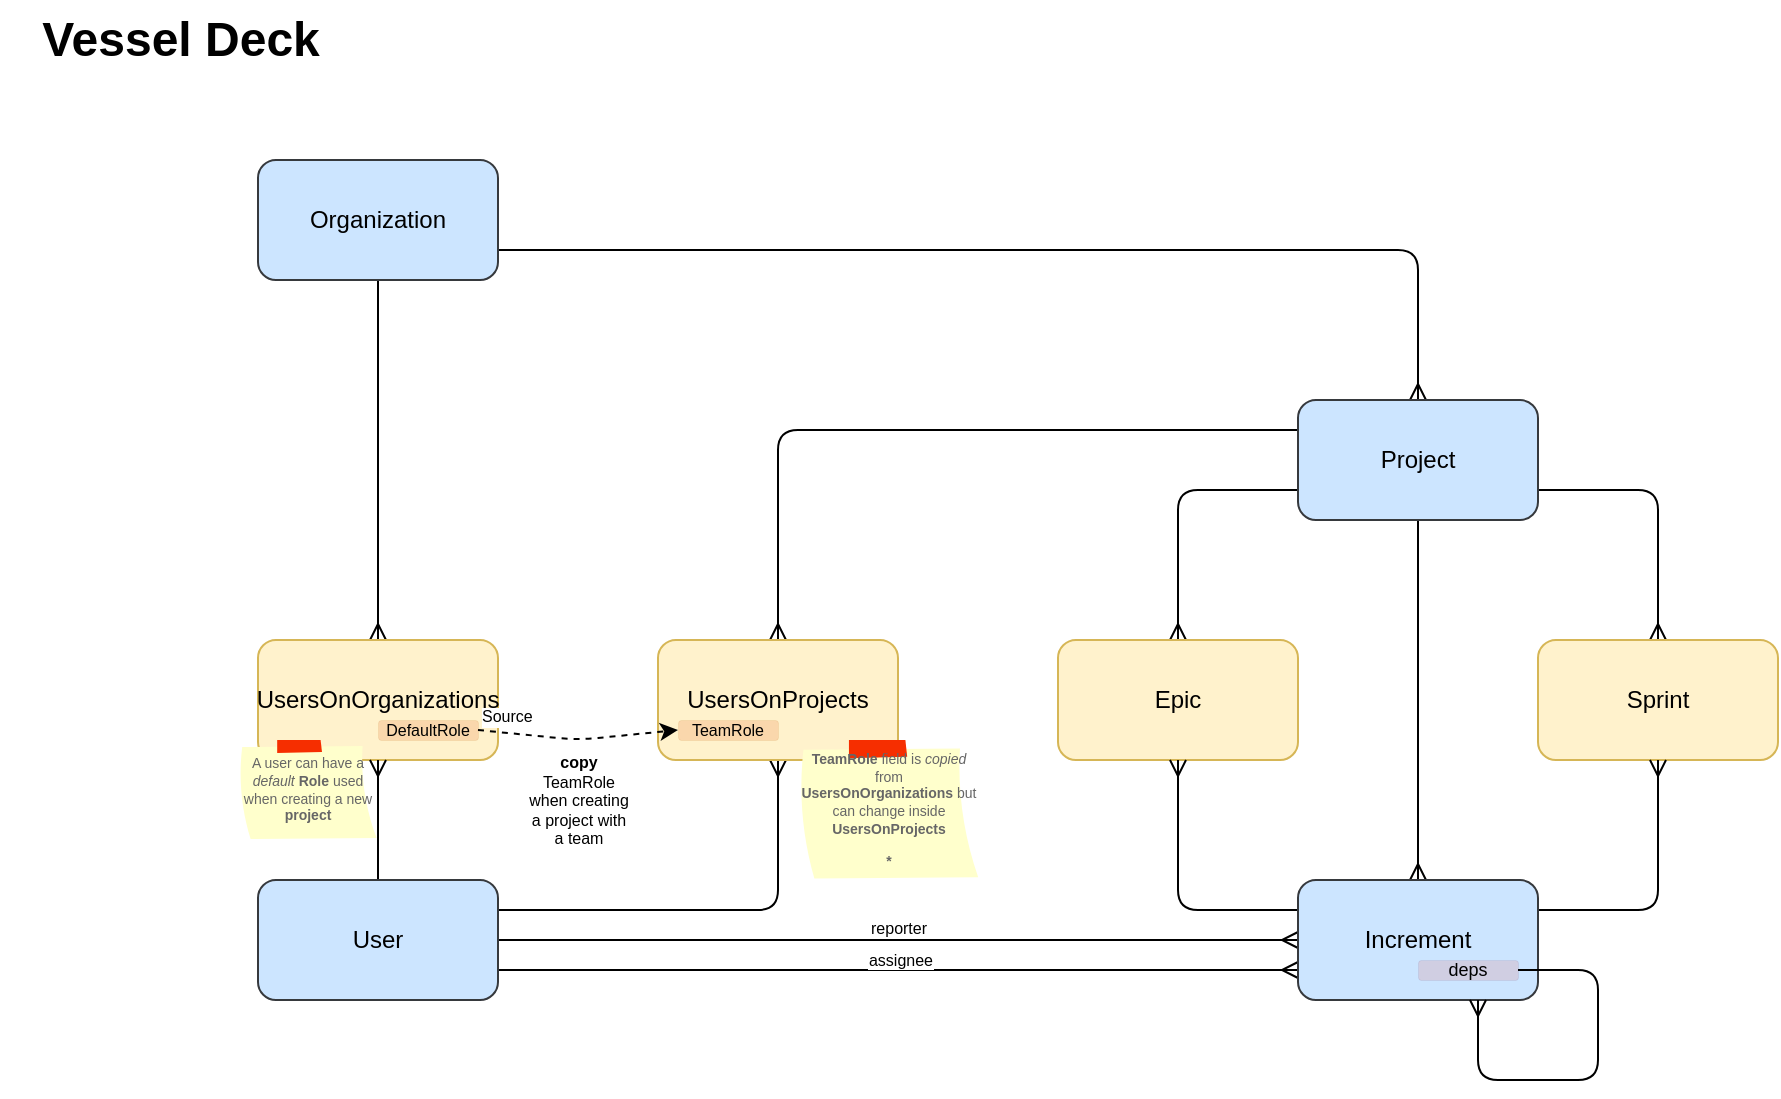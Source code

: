<mxfile version="12.2.4" pages="1"><diagram id="1c8kTi8uXpl8K-rcIv7R" name="Page-1"><mxGraphModel dx="1213" dy="906" grid="1" gridSize="10" guides="1" tooltips="1" connect="1" arrows="1" fold="1" page="1" pageScale="1" pageWidth="1169" pageHeight="827" background="#ffffff" math="0" shadow="0"><root><mxCell id="0"/><mxCell id="1" parent="0"/><mxCell id="U9D6fbNhjsgXrBU5IJeZ-22" style="edgeStyle=orthogonalEdgeStyle;rounded=1;orthogonalLoop=1;jettySize=auto;html=1;exitX=0.5;exitY=1;exitDx=0;exitDy=0;endArrow=ERmany;endFill=0;shadow=0;entryX=0.5;entryY=0;entryDx=0;entryDy=0;" parent="1" source="U9D6fbNhjsgXrBU5IJeZ-1" target="U9D6fbNhjsgXrBU5IJeZ-4" edge="1"><mxGeometry relative="1" as="geometry"><mxPoint x="269.241" y="240" as="targetPoint"/></mxGeometry></mxCell><mxCell id="U9D6fbNhjsgXrBU5IJeZ-24" style="edgeStyle=orthogonalEdgeStyle;rounded=1;orthogonalLoop=1;jettySize=auto;html=1;exitX=1;exitY=0.75;exitDx=0;exitDy=0;endArrow=ERmany;endFill=0;shadow=0;" parent="1" source="U9D6fbNhjsgXrBU5IJeZ-1" target="U9D6fbNhjsgXrBU5IJeZ-6" edge="1"><mxGeometry relative="1" as="geometry"/></mxCell><mxCell id="U9D6fbNhjsgXrBU5IJeZ-1" value="Organization" style="rounded=1;whiteSpace=wrap;html=1;fillColor=#cce5ff;strokeColor=#36393d;shadow=0;" parent="1" vertex="1"><mxGeometry x="209" y="120" width="120" height="60" as="geometry"/></mxCell><mxCell id="U9D6fbNhjsgXrBU5IJeZ-4" value="UsersOnOrganizations" style="rounded=1;whiteSpace=wrap;html=1;fillColor=#fff2cc;strokeColor=#d6b656;shadow=0;" parent="1" vertex="1"><mxGeometry x="209" y="360" width="120" height="60" as="geometry"/></mxCell><mxCell id="U9D6fbNhjsgXrBU5IJeZ-28" style="edgeStyle=orthogonalEdgeStyle;rounded=1;orthogonalLoop=1;jettySize=auto;html=1;endArrow=ERmany;endFill=0;shadow=0;" parent="1" source="U9D6fbNhjsgXrBU5IJeZ-5" target="U9D6fbNhjsgXrBU5IJeZ-4" edge="1"><mxGeometry relative="1" as="geometry"/></mxCell><mxCell id="U9D6fbNhjsgXrBU5IJeZ-34" style="edgeStyle=orthogonalEdgeStyle;rounded=1;orthogonalLoop=1;jettySize=auto;html=1;exitX=1;exitY=0.25;exitDx=0;exitDy=0;endArrow=ERmany;endFill=0;shadow=0;" parent="1" source="U9D6fbNhjsgXrBU5IJeZ-5" target="U9D6fbNhjsgXrBU5IJeZ-10" edge="1"><mxGeometry relative="1" as="geometry"/></mxCell><mxCell id="U9D6fbNhjsgXrBU5IJeZ-41" style="edgeStyle=orthogonalEdgeStyle;rounded=1;orthogonalLoop=1;jettySize=auto;html=1;entryX=0;entryY=0.5;entryDx=0;entryDy=0;endArrow=ERmany;endFill=0;shadow=0;" parent="1" source="U9D6fbNhjsgXrBU5IJeZ-5" target="U9D6fbNhjsgXrBU5IJeZ-9" edge="1"><mxGeometry relative="1" as="geometry"/></mxCell><mxCell id="U9D6fbNhjsgXrBU5IJeZ-50" value="reporter" style="edgeLabel;html=1;align=center;verticalAlign=middle;resizable=0;points=[];fontSize=8;" parent="U9D6fbNhjsgXrBU5IJeZ-41" vertex="1" connectable="0"><mxGeometry x="-0.081" relative="1" as="geometry"><mxPoint x="16" y="-6" as="offset"/></mxGeometry></mxCell><mxCell id="U9D6fbNhjsgXrBU5IJeZ-49" style="edgeStyle=orthogonalEdgeStyle;rounded=1;sketch=0;orthogonalLoop=1;jettySize=auto;html=1;exitX=1;exitY=0.75;exitDx=0;exitDy=0;entryX=0;entryY=0.75;entryDx=0;entryDy=0;shadow=0;fontSize=8;endArrow=ERmany;endFill=0;" parent="1" source="U9D6fbNhjsgXrBU5IJeZ-5" target="U9D6fbNhjsgXrBU5IJeZ-9" edge="1"><mxGeometry relative="1" as="geometry"/></mxCell><mxCell id="U9D6fbNhjsgXrBU5IJeZ-52" value="assignee" style="edgeLabel;html=1;align=center;verticalAlign=middle;resizable=0;points=[];fontSize=8;" parent="U9D6fbNhjsgXrBU5IJeZ-49" vertex="1" connectable="0"><mxGeometry x="-0.035" y="2" relative="1" as="geometry"><mxPoint x="8" y="-3" as="offset"/></mxGeometry></mxCell><mxCell id="U9D6fbNhjsgXrBU5IJeZ-5" value="User" style="rounded=1;whiteSpace=wrap;html=1;fillColor=#cce5ff;strokeColor=#36393d;shadow=0;" parent="1" vertex="1"><mxGeometry x="209" y="480" width="120" height="60" as="geometry"/></mxCell><mxCell id="U9D6fbNhjsgXrBU5IJeZ-29" style="edgeStyle=orthogonalEdgeStyle;rounded=1;orthogonalLoop=1;jettySize=auto;html=1;exitX=0;exitY=0.75;exitDx=0;exitDy=0;endArrow=ERmany;endFill=0;shadow=0;" parent="1" source="U9D6fbNhjsgXrBU5IJeZ-6" target="U9D6fbNhjsgXrBU5IJeZ-7" edge="1"><mxGeometry relative="1" as="geometry"/></mxCell><mxCell id="U9D6fbNhjsgXrBU5IJeZ-30" style="edgeStyle=orthogonalEdgeStyle;rounded=1;orthogonalLoop=1;jettySize=auto;html=1;exitX=1;exitY=0.75;exitDx=0;exitDy=0;endArrow=ERmany;endFill=0;entryX=0.5;entryY=0;entryDx=0;entryDy=0;shadow=0;" parent="1" source="U9D6fbNhjsgXrBU5IJeZ-6" target="U9D6fbNhjsgXrBU5IJeZ-8" edge="1"><mxGeometry relative="1" as="geometry"><mxPoint x="929" y="350" as="targetPoint"/></mxGeometry></mxCell><mxCell id="U9D6fbNhjsgXrBU5IJeZ-31" style="edgeStyle=orthogonalEdgeStyle;rounded=1;orthogonalLoop=1;jettySize=auto;html=1;exitX=0.5;exitY=1;exitDx=0;exitDy=0;endArrow=ERmany;endFill=0;shadow=0;" parent="1" source="U9D6fbNhjsgXrBU5IJeZ-6" target="U9D6fbNhjsgXrBU5IJeZ-9" edge="1"><mxGeometry relative="1" as="geometry"/></mxCell><mxCell id="U9D6fbNhjsgXrBU5IJeZ-44" style="edgeStyle=orthogonalEdgeStyle;rounded=1;orthogonalLoop=1;jettySize=auto;html=1;exitX=0;exitY=0.25;exitDx=0;exitDy=0;entryX=0.5;entryY=0;entryDx=0;entryDy=0;endArrow=ERmany;endFill=0;shadow=0;" parent="1" source="U9D6fbNhjsgXrBU5IJeZ-6" target="U9D6fbNhjsgXrBU5IJeZ-10" edge="1"><mxGeometry relative="1" as="geometry"/></mxCell><mxCell id="U9D6fbNhjsgXrBU5IJeZ-6" value="Project" style="rounded=1;whiteSpace=wrap;html=1;fillColor=#cce5ff;strokeColor=#36393d;shadow=0;" parent="1" vertex="1"><mxGeometry x="729" y="240" width="120" height="60" as="geometry"/></mxCell><mxCell id="U9D6fbNhjsgXrBU5IJeZ-7" value="Epic" style="rounded=1;whiteSpace=wrap;html=1;fillColor=#fff2cc;strokeColor=#d6b656;shadow=0;" parent="1" vertex="1"><mxGeometry x="609" y="360" width="120" height="60" as="geometry"/></mxCell><mxCell id="U9D6fbNhjsgXrBU5IJeZ-8" value="Sprint" style="rounded=1;whiteSpace=wrap;html=1;fillColor=#fff2cc;strokeColor=#d6b656;shadow=0;" parent="1" vertex="1"><mxGeometry x="849" y="360" width="120" height="60" as="geometry"/></mxCell><mxCell id="U9D6fbNhjsgXrBU5IJeZ-32" style="edgeStyle=orthogonalEdgeStyle;rounded=1;orthogonalLoop=1;jettySize=auto;html=1;exitX=0;exitY=0.25;exitDx=0;exitDy=0;endArrow=ERmany;endFill=0;shadow=0;" parent="1" source="U9D6fbNhjsgXrBU5IJeZ-9" target="U9D6fbNhjsgXrBU5IJeZ-7" edge="1"><mxGeometry relative="1" as="geometry"/></mxCell><mxCell id="U9D6fbNhjsgXrBU5IJeZ-33" style="edgeStyle=orthogonalEdgeStyle;rounded=1;orthogonalLoop=1;jettySize=auto;html=1;exitX=1;exitY=0.25;exitDx=0;exitDy=0;endArrow=ERmany;endFill=0;entryX=0.5;entryY=1;entryDx=0;entryDy=0;shadow=0;" parent="1" source="U9D6fbNhjsgXrBU5IJeZ-9" target="U9D6fbNhjsgXrBU5IJeZ-8" edge="1"><mxGeometry relative="1" as="geometry"><mxPoint x="929" y="510" as="targetPoint"/></mxGeometry></mxCell><mxCell id="U9D6fbNhjsgXrBU5IJeZ-9" value="Increment" style="rounded=1;whiteSpace=wrap;html=1;fillColor=#cce5ff;strokeColor=#36393d;shadow=0;" parent="1" vertex="1"><mxGeometry x="729" y="480" width="120" height="60" as="geometry"/></mxCell><mxCell id="U9D6fbNhjsgXrBU5IJeZ-10" value="UsersOnProjects" style="rounded=1;whiteSpace=wrap;html=1;fillColor=#fff2cc;strokeColor=#d6b656;shadow=0;" parent="1" vertex="1"><mxGeometry x="409" y="360" width="120" height="60" as="geometry"/></mxCell><mxCell id="U9D6fbNhjsgXrBU5IJeZ-39" value="TeamRole" style="rounded=1;whiteSpace=wrap;html=1;fontSize=8;shadow=0;fillColor=#fad7ac;strokeColor=#b46504;strokeWidth=0;" parent="1" vertex="1"><mxGeometry x="419" y="400" width="50" height="10" as="geometry"/></mxCell><mxCell id="U9D6fbNhjsgXrBU5IJeZ-40" value="DefaultRole" style="rounded=1;whiteSpace=wrap;html=1;glass=0;shadow=0;strokeWidth=0;fontSize=8;fillColor=#fad7ac;strokeColor=#b46504;" parent="1" vertex="1"><mxGeometry x="269" y="400" width="50" height="10" as="geometry"/></mxCell><mxCell id="U9D6fbNhjsgXrBU5IJeZ-46" value="&lt;font style=&quot;font-size: 9px;&quot;&gt;deps&lt;/font&gt;" style="rounded=1;whiteSpace=wrap;html=1;shadow=0;fillColor=#d0cee2;strokeColor=#56517e;strokeWidth=0;verticalAlign=middle;spacing=2;align=center;fontSize=9;" parent="1" vertex="1"><mxGeometry x="789" y="520" width="50" height="10" as="geometry"/></mxCell><mxCell id="U9D6fbNhjsgXrBU5IJeZ-55" value="" style="endArrow=classic;html=1;rounded=1;shadow=0;sketch=0;fontSize=8;exitX=1;exitY=0.5;exitDx=0;exitDy=0;entryX=0;entryY=0.5;entryDx=0;entryDy=0;dashed=1;" parent="1" source="U9D6fbNhjsgXrBU5IJeZ-40" target="U9D6fbNhjsgXrBU5IJeZ-39" edge="1"><mxGeometry relative="1" as="geometry"><mxPoint x="279" y="390" as="sourcePoint"/><mxPoint x="439" y="390" as="targetPoint"/><Array as="points"><mxPoint x="369" y="410"/></Array></mxGeometry></mxCell><mxCell id="U9D6fbNhjsgXrBU5IJeZ-56" value="&lt;b&gt;copy&lt;/b&gt;&lt;br&gt;TeamRole&lt;br&gt;when creating&lt;br&gt;a project with&lt;br&gt;a team" style="edgeLabel;resizable=0;html=1;align=center;verticalAlign=top;rounded=1;shadow=0;glass=0;sketch=0;strokeWidth=0;fontSize=8;horizontal=1;" parent="U9D6fbNhjsgXrBU5IJeZ-55" connectable="0" vertex="1"><mxGeometry relative="1" as="geometry"/></mxCell><mxCell id="U9D6fbNhjsgXrBU5IJeZ-57" value="Source" style="edgeLabel;resizable=0;html=1;align=left;verticalAlign=bottom;rounded=1;shadow=0;glass=0;sketch=0;strokeWidth=0;fontSize=8;" parent="U9D6fbNhjsgXrBU5IJeZ-55" connectable="0" vertex="1"><mxGeometry x="-1" relative="1" as="geometry"/></mxCell><mxCell id="U9D6fbNhjsgXrBU5IJeZ-59" value="&lt;p style=&quot;line-height: 125% ; font-size: 7px&quot;&gt;&lt;font style=&quot;font-size: 7px&quot;&gt;&lt;b&gt;TeamRole&lt;/b&gt; field is &lt;i&gt;copied&lt;/i&gt; from &lt;b&gt;UsersOnOrganizations&lt;/b&gt;&amp;nbsp;but can change inside &lt;b&gt;UsersOnProjects&lt;/b&gt;&lt;/font&gt;&lt;/p&gt;&lt;p style=&quot;line-height: 125% ; font-size: 7px&quot;&gt;&lt;font style=&quot;font-size: 7px&quot;&gt;&lt;b&gt;*&lt;/b&gt;&lt;/font&gt;&lt;/p&gt;" style="strokeWidth=1;shadow=0;dashed=0;align=center;html=1;shape=mxgraph.mockup.text.stickyNote2;fontColor=#666666;mainText=;fontSize=7;whiteSpace=wrap;fillColor=#ffffcc;strokeColor=#F62E00;rounded=1;glass=0;sketch=0;" parent="1" vertex="1"><mxGeometry x="479" y="410" width="91" height="70" as="geometry"/></mxCell><mxCell id="U9D6fbNhjsgXrBU5IJeZ-61" value="&lt;p style=&quot;line-height: 125% ; font-size: 7px&quot;&gt;A user can have&amp;nbsp;&lt;span&gt;a &lt;i&gt;default&lt;/i&gt;&amp;nbsp;&lt;b&gt;Role&lt;/b&gt; used when creating a new &lt;b&gt;project&lt;/b&gt;&lt;/span&gt;&lt;/p&gt;" style="strokeWidth=1;shadow=0;dashed=0;align=center;html=1;shape=mxgraph.mockup.text.stickyNote2;fontColor=#666666;mainText=;fontSize=7;whiteSpace=wrap;fillColor=#ffffcc;strokeColor=#F62E00;rounded=1;glass=0;sketch=0;" parent="1" vertex="1"><mxGeometry x="199" y="410" width="70" height="50" as="geometry"/></mxCell><mxCell id="U9D6fbNhjsgXrBU5IJeZ-63" style="edgeStyle=orthogonalEdgeStyle;rounded=1;sketch=0;orthogonalLoop=1;jettySize=auto;html=1;exitX=1;exitY=0.5;exitDx=0;exitDy=0;entryX=0.75;entryY=1;entryDx=0;entryDy=0;shadow=0;fontSize=7;endArrow=ERmany;endFill=0;" parent="1" source="U9D6fbNhjsgXrBU5IJeZ-46" target="U9D6fbNhjsgXrBU5IJeZ-9" edge="1"><mxGeometry relative="1" as="geometry"><Array as="points"><mxPoint x="879" y="525"/><mxPoint x="879" y="580"/><mxPoint x="819" y="580"/></Array></mxGeometry></mxCell><mxCell id="U9D6fbNhjsgXrBU5IJeZ-64" value="Vessel Deck" style="text;strokeColor=none;fillColor=none;html=1;fontSize=24;fontStyle=1;verticalAlign=middle;align=center;rounded=1;shadow=0;glass=0;sketch=0;strokeWidth=0;" parent="1" vertex="1"><mxGeometry x="80" y="40" width="180" height="40" as="geometry"/></mxCell></root></mxGraphModel></diagram></mxfile>
